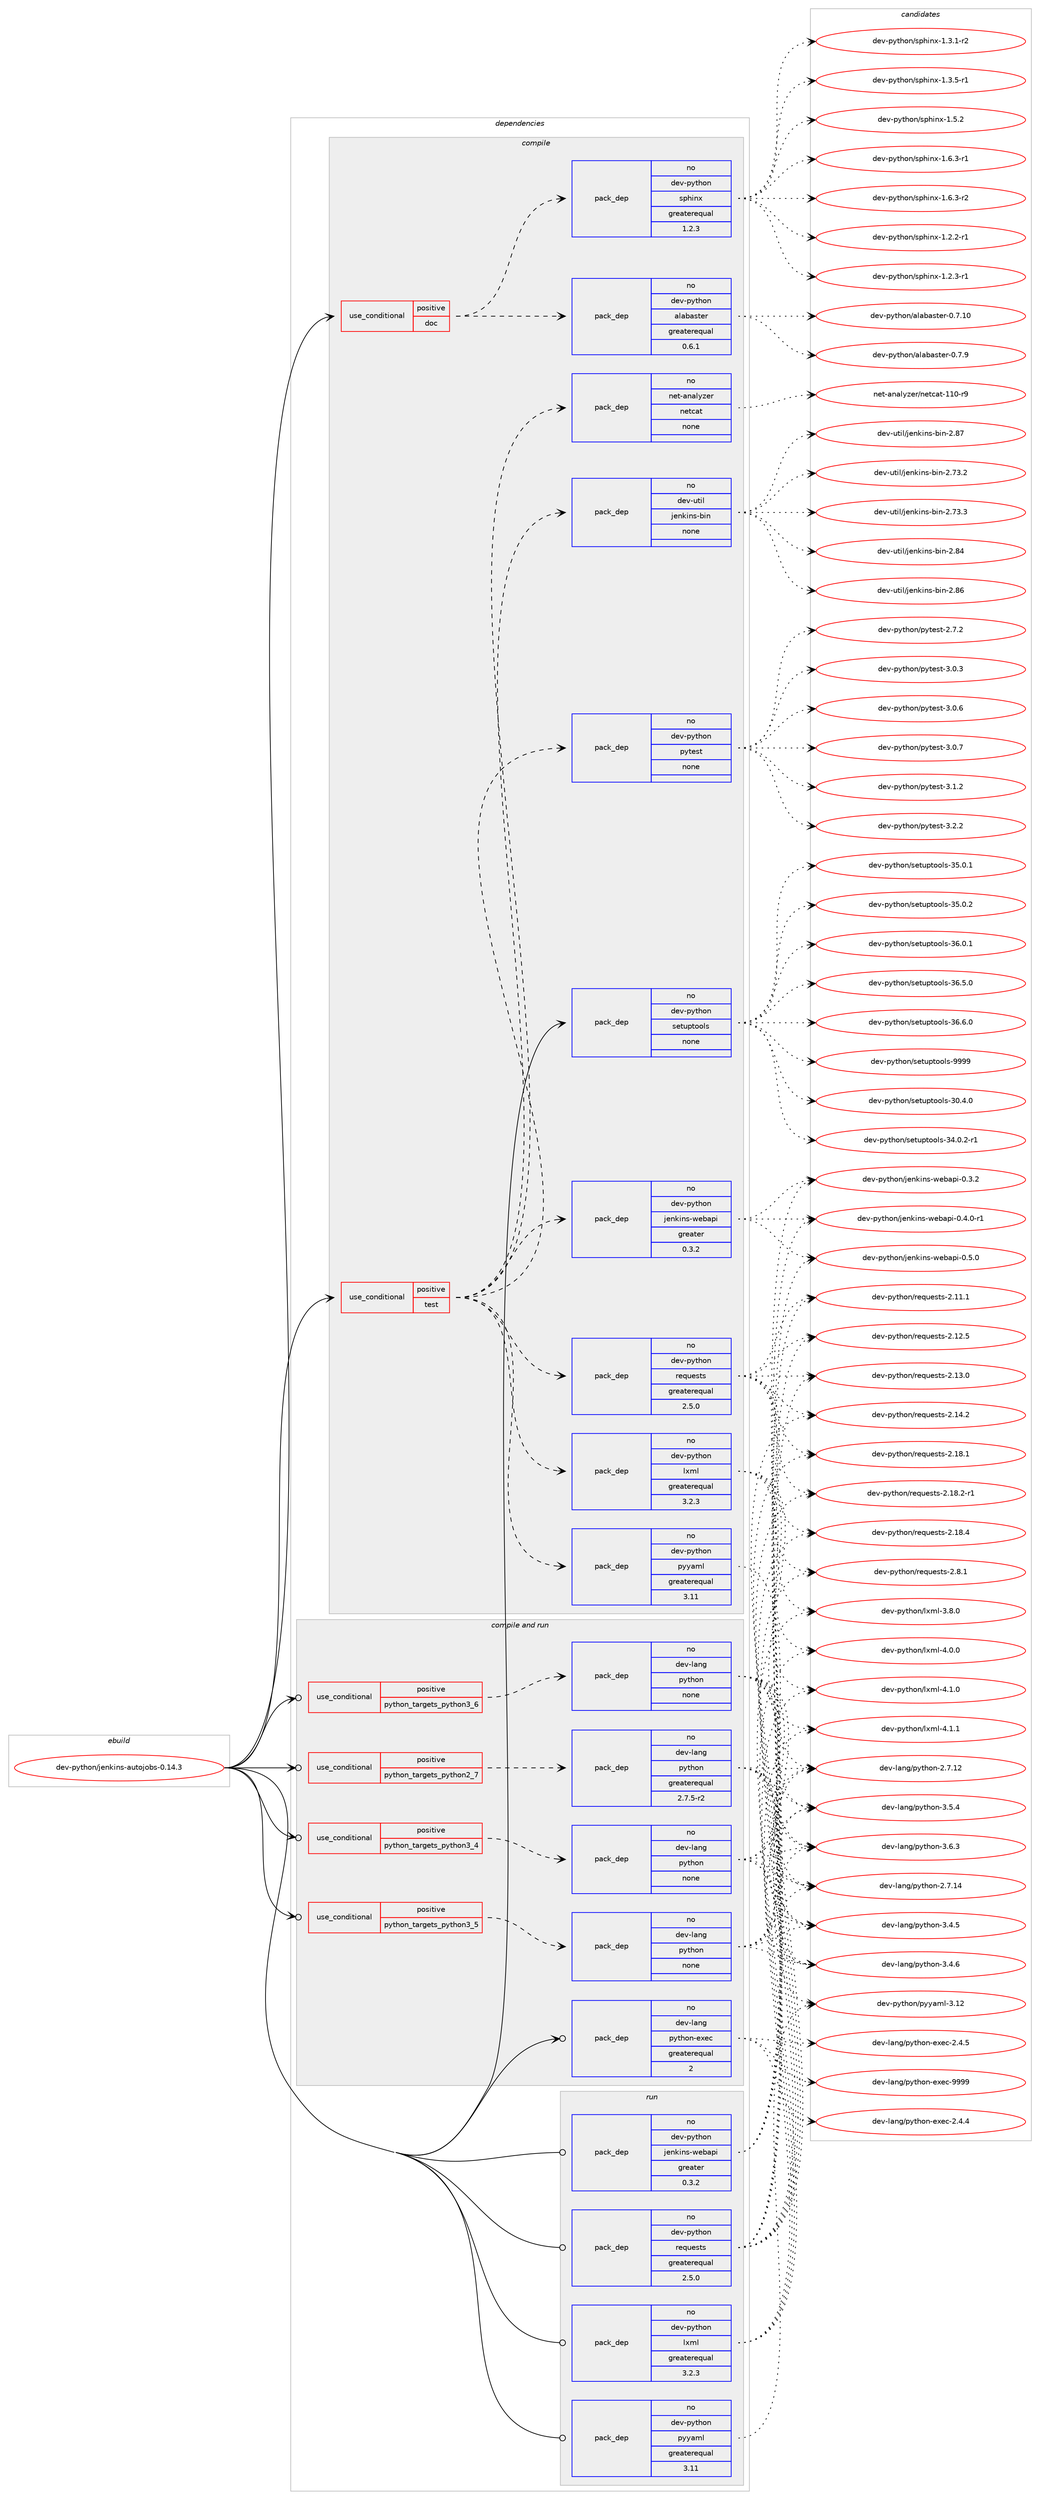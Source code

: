 digraph prolog {

# *************
# Graph options
# *************

newrank=true;
concentrate=true;
compound=true;
graph [rankdir=LR,fontname=Helvetica,fontsize=10,ranksep=1.5];#, ranksep=2.5, nodesep=0.2];
edge  [arrowhead=vee];
node  [fontname=Helvetica,fontsize=10];

# **********
# The ebuild
# **********

subgraph cluster_leftcol {
color=gray;
rank=same;
label=<<i>ebuild</i>>;
id [label="dev-python/jenkins-autojobs-0.14.3", color=red, width=4, href="../dev-python/jenkins-autojobs-0.14.3.svg"];
}

# ****************
# The dependencies
# ****************

subgraph cluster_midcol {
color=gray;
label=<<i>dependencies</i>>;
subgraph cluster_compile {
fillcolor="#eeeeee";
style=filled;
label=<<i>compile</i>>;
subgraph cond34372 {
dependency162623 [label=<<TABLE BORDER="0" CELLBORDER="1" CELLSPACING="0" CELLPADDING="4"><TR><TD ROWSPAN="3" CELLPADDING="10">use_conditional</TD></TR><TR><TD>positive</TD></TR><TR><TD>doc</TD></TR></TABLE>>, shape=none, color=red];
subgraph pack124399 {
dependency162624 [label=<<TABLE BORDER="0" CELLBORDER="1" CELLSPACING="0" CELLPADDING="4" WIDTH="220"><TR><TD ROWSPAN="6" CELLPADDING="30">pack_dep</TD></TR><TR><TD WIDTH="110">no</TD></TR><TR><TD>dev-python</TD></TR><TR><TD>sphinx</TD></TR><TR><TD>greaterequal</TD></TR><TR><TD>1.2.3</TD></TR></TABLE>>, shape=none, color=blue];
}
dependency162623:e -> dependency162624:w [weight=20,style="dashed",arrowhead="vee"];
subgraph pack124400 {
dependency162625 [label=<<TABLE BORDER="0" CELLBORDER="1" CELLSPACING="0" CELLPADDING="4" WIDTH="220"><TR><TD ROWSPAN="6" CELLPADDING="30">pack_dep</TD></TR><TR><TD WIDTH="110">no</TD></TR><TR><TD>dev-python</TD></TR><TR><TD>alabaster</TD></TR><TR><TD>greaterequal</TD></TR><TR><TD>0.6.1</TD></TR></TABLE>>, shape=none, color=blue];
}
dependency162623:e -> dependency162625:w [weight=20,style="dashed",arrowhead="vee"];
}
id:e -> dependency162623:w [weight=20,style="solid",arrowhead="vee"];
subgraph cond34373 {
dependency162626 [label=<<TABLE BORDER="0" CELLBORDER="1" CELLSPACING="0" CELLPADDING="4"><TR><TD ROWSPAN="3" CELLPADDING="10">use_conditional</TD></TR><TR><TD>positive</TD></TR><TR><TD>test</TD></TR></TABLE>>, shape=none, color=red];
subgraph pack124401 {
dependency162627 [label=<<TABLE BORDER="0" CELLBORDER="1" CELLSPACING="0" CELLPADDING="4" WIDTH="220"><TR><TD ROWSPAN="6" CELLPADDING="30">pack_dep</TD></TR><TR><TD WIDTH="110">no</TD></TR><TR><TD>dev-python</TD></TR><TR><TD>jenkins-webapi</TD></TR><TR><TD>greater</TD></TR><TR><TD>0.3.2</TD></TR></TABLE>>, shape=none, color=blue];
}
dependency162626:e -> dependency162627:w [weight=20,style="dashed",arrowhead="vee"];
subgraph pack124402 {
dependency162628 [label=<<TABLE BORDER="0" CELLBORDER="1" CELLSPACING="0" CELLPADDING="4" WIDTH="220"><TR><TD ROWSPAN="6" CELLPADDING="30">pack_dep</TD></TR><TR><TD WIDTH="110">no</TD></TR><TR><TD>dev-python</TD></TR><TR><TD>lxml</TD></TR><TR><TD>greaterequal</TD></TR><TR><TD>3.2.3</TD></TR></TABLE>>, shape=none, color=blue];
}
dependency162626:e -> dependency162628:w [weight=20,style="dashed",arrowhead="vee"];
subgraph pack124403 {
dependency162629 [label=<<TABLE BORDER="0" CELLBORDER="1" CELLSPACING="0" CELLPADDING="4" WIDTH="220"><TR><TD ROWSPAN="6" CELLPADDING="30">pack_dep</TD></TR><TR><TD WIDTH="110">no</TD></TR><TR><TD>dev-python</TD></TR><TR><TD>pyyaml</TD></TR><TR><TD>greaterequal</TD></TR><TR><TD>3.11</TD></TR></TABLE>>, shape=none, color=blue];
}
dependency162626:e -> dependency162629:w [weight=20,style="dashed",arrowhead="vee"];
subgraph pack124404 {
dependency162630 [label=<<TABLE BORDER="0" CELLBORDER="1" CELLSPACING="0" CELLPADDING="4" WIDTH="220"><TR><TD ROWSPAN="6" CELLPADDING="30">pack_dep</TD></TR><TR><TD WIDTH="110">no</TD></TR><TR><TD>dev-python</TD></TR><TR><TD>requests</TD></TR><TR><TD>greaterequal</TD></TR><TR><TD>2.5.0</TD></TR></TABLE>>, shape=none, color=blue];
}
dependency162626:e -> dependency162630:w [weight=20,style="dashed",arrowhead="vee"];
subgraph pack124405 {
dependency162631 [label=<<TABLE BORDER="0" CELLBORDER="1" CELLSPACING="0" CELLPADDING="4" WIDTH="220"><TR><TD ROWSPAN="6" CELLPADDING="30">pack_dep</TD></TR><TR><TD WIDTH="110">no</TD></TR><TR><TD>dev-util</TD></TR><TR><TD>jenkins-bin</TD></TR><TR><TD>none</TD></TR><TR><TD></TD></TR></TABLE>>, shape=none, color=blue];
}
dependency162626:e -> dependency162631:w [weight=20,style="dashed",arrowhead="vee"];
subgraph pack124406 {
dependency162632 [label=<<TABLE BORDER="0" CELLBORDER="1" CELLSPACING="0" CELLPADDING="4" WIDTH="220"><TR><TD ROWSPAN="6" CELLPADDING="30">pack_dep</TD></TR><TR><TD WIDTH="110">no</TD></TR><TR><TD>net-analyzer</TD></TR><TR><TD>netcat</TD></TR><TR><TD>none</TD></TR><TR><TD></TD></TR></TABLE>>, shape=none, color=blue];
}
dependency162626:e -> dependency162632:w [weight=20,style="dashed",arrowhead="vee"];
subgraph pack124407 {
dependency162633 [label=<<TABLE BORDER="0" CELLBORDER="1" CELLSPACING="0" CELLPADDING="4" WIDTH="220"><TR><TD ROWSPAN="6" CELLPADDING="30">pack_dep</TD></TR><TR><TD WIDTH="110">no</TD></TR><TR><TD>dev-python</TD></TR><TR><TD>pytest</TD></TR><TR><TD>none</TD></TR><TR><TD></TD></TR></TABLE>>, shape=none, color=blue];
}
dependency162626:e -> dependency162633:w [weight=20,style="dashed",arrowhead="vee"];
}
id:e -> dependency162626:w [weight=20,style="solid",arrowhead="vee"];
subgraph pack124408 {
dependency162634 [label=<<TABLE BORDER="0" CELLBORDER="1" CELLSPACING="0" CELLPADDING="4" WIDTH="220"><TR><TD ROWSPAN="6" CELLPADDING="30">pack_dep</TD></TR><TR><TD WIDTH="110">no</TD></TR><TR><TD>dev-python</TD></TR><TR><TD>setuptools</TD></TR><TR><TD>none</TD></TR><TR><TD></TD></TR></TABLE>>, shape=none, color=blue];
}
id:e -> dependency162634:w [weight=20,style="solid",arrowhead="vee"];
}
subgraph cluster_compileandrun {
fillcolor="#eeeeee";
style=filled;
label=<<i>compile and run</i>>;
subgraph cond34374 {
dependency162635 [label=<<TABLE BORDER="0" CELLBORDER="1" CELLSPACING="0" CELLPADDING="4"><TR><TD ROWSPAN="3" CELLPADDING="10">use_conditional</TD></TR><TR><TD>positive</TD></TR><TR><TD>python_targets_python2_7</TD></TR></TABLE>>, shape=none, color=red];
subgraph pack124409 {
dependency162636 [label=<<TABLE BORDER="0" CELLBORDER="1" CELLSPACING="0" CELLPADDING="4" WIDTH="220"><TR><TD ROWSPAN="6" CELLPADDING="30">pack_dep</TD></TR><TR><TD WIDTH="110">no</TD></TR><TR><TD>dev-lang</TD></TR><TR><TD>python</TD></TR><TR><TD>greaterequal</TD></TR><TR><TD>2.7.5-r2</TD></TR></TABLE>>, shape=none, color=blue];
}
dependency162635:e -> dependency162636:w [weight=20,style="dashed",arrowhead="vee"];
}
id:e -> dependency162635:w [weight=20,style="solid",arrowhead="odotvee"];
subgraph cond34375 {
dependency162637 [label=<<TABLE BORDER="0" CELLBORDER="1" CELLSPACING="0" CELLPADDING="4"><TR><TD ROWSPAN="3" CELLPADDING="10">use_conditional</TD></TR><TR><TD>positive</TD></TR><TR><TD>python_targets_python3_4</TD></TR></TABLE>>, shape=none, color=red];
subgraph pack124410 {
dependency162638 [label=<<TABLE BORDER="0" CELLBORDER="1" CELLSPACING="0" CELLPADDING="4" WIDTH="220"><TR><TD ROWSPAN="6" CELLPADDING="30">pack_dep</TD></TR><TR><TD WIDTH="110">no</TD></TR><TR><TD>dev-lang</TD></TR><TR><TD>python</TD></TR><TR><TD>none</TD></TR><TR><TD></TD></TR></TABLE>>, shape=none, color=blue];
}
dependency162637:e -> dependency162638:w [weight=20,style="dashed",arrowhead="vee"];
}
id:e -> dependency162637:w [weight=20,style="solid",arrowhead="odotvee"];
subgraph cond34376 {
dependency162639 [label=<<TABLE BORDER="0" CELLBORDER="1" CELLSPACING="0" CELLPADDING="4"><TR><TD ROWSPAN="3" CELLPADDING="10">use_conditional</TD></TR><TR><TD>positive</TD></TR><TR><TD>python_targets_python3_5</TD></TR></TABLE>>, shape=none, color=red];
subgraph pack124411 {
dependency162640 [label=<<TABLE BORDER="0" CELLBORDER="1" CELLSPACING="0" CELLPADDING="4" WIDTH="220"><TR><TD ROWSPAN="6" CELLPADDING="30">pack_dep</TD></TR><TR><TD WIDTH="110">no</TD></TR><TR><TD>dev-lang</TD></TR><TR><TD>python</TD></TR><TR><TD>none</TD></TR><TR><TD></TD></TR></TABLE>>, shape=none, color=blue];
}
dependency162639:e -> dependency162640:w [weight=20,style="dashed",arrowhead="vee"];
}
id:e -> dependency162639:w [weight=20,style="solid",arrowhead="odotvee"];
subgraph cond34377 {
dependency162641 [label=<<TABLE BORDER="0" CELLBORDER="1" CELLSPACING="0" CELLPADDING="4"><TR><TD ROWSPAN="3" CELLPADDING="10">use_conditional</TD></TR><TR><TD>positive</TD></TR><TR><TD>python_targets_python3_6</TD></TR></TABLE>>, shape=none, color=red];
subgraph pack124412 {
dependency162642 [label=<<TABLE BORDER="0" CELLBORDER="1" CELLSPACING="0" CELLPADDING="4" WIDTH="220"><TR><TD ROWSPAN="6" CELLPADDING="30">pack_dep</TD></TR><TR><TD WIDTH="110">no</TD></TR><TR><TD>dev-lang</TD></TR><TR><TD>python</TD></TR><TR><TD>none</TD></TR><TR><TD></TD></TR></TABLE>>, shape=none, color=blue];
}
dependency162641:e -> dependency162642:w [weight=20,style="dashed",arrowhead="vee"];
}
id:e -> dependency162641:w [weight=20,style="solid",arrowhead="odotvee"];
subgraph pack124413 {
dependency162643 [label=<<TABLE BORDER="0" CELLBORDER="1" CELLSPACING="0" CELLPADDING="4" WIDTH="220"><TR><TD ROWSPAN="6" CELLPADDING="30">pack_dep</TD></TR><TR><TD WIDTH="110">no</TD></TR><TR><TD>dev-lang</TD></TR><TR><TD>python-exec</TD></TR><TR><TD>greaterequal</TD></TR><TR><TD>2</TD></TR></TABLE>>, shape=none, color=blue];
}
id:e -> dependency162643:w [weight=20,style="solid",arrowhead="odotvee"];
}
subgraph cluster_run {
fillcolor="#eeeeee";
style=filled;
label=<<i>run</i>>;
subgraph pack124414 {
dependency162644 [label=<<TABLE BORDER="0" CELLBORDER="1" CELLSPACING="0" CELLPADDING="4" WIDTH="220"><TR><TD ROWSPAN="6" CELLPADDING="30">pack_dep</TD></TR><TR><TD WIDTH="110">no</TD></TR><TR><TD>dev-python</TD></TR><TR><TD>jenkins-webapi</TD></TR><TR><TD>greater</TD></TR><TR><TD>0.3.2</TD></TR></TABLE>>, shape=none, color=blue];
}
id:e -> dependency162644:w [weight=20,style="solid",arrowhead="odot"];
subgraph pack124415 {
dependency162645 [label=<<TABLE BORDER="0" CELLBORDER="1" CELLSPACING="0" CELLPADDING="4" WIDTH="220"><TR><TD ROWSPAN="6" CELLPADDING="30">pack_dep</TD></TR><TR><TD WIDTH="110">no</TD></TR><TR><TD>dev-python</TD></TR><TR><TD>lxml</TD></TR><TR><TD>greaterequal</TD></TR><TR><TD>3.2.3</TD></TR></TABLE>>, shape=none, color=blue];
}
id:e -> dependency162645:w [weight=20,style="solid",arrowhead="odot"];
subgraph pack124416 {
dependency162646 [label=<<TABLE BORDER="0" CELLBORDER="1" CELLSPACING="0" CELLPADDING="4" WIDTH="220"><TR><TD ROWSPAN="6" CELLPADDING="30">pack_dep</TD></TR><TR><TD WIDTH="110">no</TD></TR><TR><TD>dev-python</TD></TR><TR><TD>pyyaml</TD></TR><TR><TD>greaterequal</TD></TR><TR><TD>3.11</TD></TR></TABLE>>, shape=none, color=blue];
}
id:e -> dependency162646:w [weight=20,style="solid",arrowhead="odot"];
subgraph pack124417 {
dependency162647 [label=<<TABLE BORDER="0" CELLBORDER="1" CELLSPACING="0" CELLPADDING="4" WIDTH="220"><TR><TD ROWSPAN="6" CELLPADDING="30">pack_dep</TD></TR><TR><TD WIDTH="110">no</TD></TR><TR><TD>dev-python</TD></TR><TR><TD>requests</TD></TR><TR><TD>greaterequal</TD></TR><TR><TD>2.5.0</TD></TR></TABLE>>, shape=none, color=blue];
}
id:e -> dependency162647:w [weight=20,style="solid",arrowhead="odot"];
}
}

# **************
# The candidates
# **************

subgraph cluster_choices {
rank=same;
color=gray;
label=<<i>candidates</i>>;

subgraph choice124399 {
color=black;
nodesep=1;
choice10010111845112121116104111110471151121041051101204549465046504511449 [label="dev-python/sphinx-1.2.2-r1", color=red, width=4,href="../dev-python/sphinx-1.2.2-r1.svg"];
choice10010111845112121116104111110471151121041051101204549465046514511449 [label="dev-python/sphinx-1.2.3-r1", color=red, width=4,href="../dev-python/sphinx-1.2.3-r1.svg"];
choice10010111845112121116104111110471151121041051101204549465146494511450 [label="dev-python/sphinx-1.3.1-r2", color=red, width=4,href="../dev-python/sphinx-1.3.1-r2.svg"];
choice10010111845112121116104111110471151121041051101204549465146534511449 [label="dev-python/sphinx-1.3.5-r1", color=red, width=4,href="../dev-python/sphinx-1.3.5-r1.svg"];
choice1001011184511212111610411111047115112104105110120454946534650 [label="dev-python/sphinx-1.5.2", color=red, width=4,href="../dev-python/sphinx-1.5.2.svg"];
choice10010111845112121116104111110471151121041051101204549465446514511449 [label="dev-python/sphinx-1.6.3-r1", color=red, width=4,href="../dev-python/sphinx-1.6.3-r1.svg"];
choice10010111845112121116104111110471151121041051101204549465446514511450 [label="dev-python/sphinx-1.6.3-r2", color=red, width=4,href="../dev-python/sphinx-1.6.3-r2.svg"];
dependency162624:e -> choice10010111845112121116104111110471151121041051101204549465046504511449:w [style=dotted,weight="100"];
dependency162624:e -> choice10010111845112121116104111110471151121041051101204549465046514511449:w [style=dotted,weight="100"];
dependency162624:e -> choice10010111845112121116104111110471151121041051101204549465146494511450:w [style=dotted,weight="100"];
dependency162624:e -> choice10010111845112121116104111110471151121041051101204549465146534511449:w [style=dotted,weight="100"];
dependency162624:e -> choice1001011184511212111610411111047115112104105110120454946534650:w [style=dotted,weight="100"];
dependency162624:e -> choice10010111845112121116104111110471151121041051101204549465446514511449:w [style=dotted,weight="100"];
dependency162624:e -> choice10010111845112121116104111110471151121041051101204549465446514511450:w [style=dotted,weight="100"];
}
subgraph choice124400 {
color=black;
nodesep=1;
choice10010111845112121116104111110479710897989711511610111445484655464948 [label="dev-python/alabaster-0.7.10", color=red, width=4,href="../dev-python/alabaster-0.7.10.svg"];
choice100101118451121211161041111104797108979897115116101114454846554657 [label="dev-python/alabaster-0.7.9", color=red, width=4,href="../dev-python/alabaster-0.7.9.svg"];
dependency162625:e -> choice10010111845112121116104111110479710897989711511610111445484655464948:w [style=dotted,weight="100"];
dependency162625:e -> choice100101118451121211161041111104797108979897115116101114454846554657:w [style=dotted,weight="100"];
}
subgraph choice124401 {
color=black;
nodesep=1;
choice1001011184511212111610411111047106101110107105110115451191019897112105454846514650 [label="dev-python/jenkins-webapi-0.3.2", color=red, width=4,href="../dev-python/jenkins-webapi-0.3.2.svg"];
choice10010111845112121116104111110471061011101071051101154511910198971121054548465246484511449 [label="dev-python/jenkins-webapi-0.4.0-r1", color=red, width=4,href="../dev-python/jenkins-webapi-0.4.0-r1.svg"];
choice1001011184511212111610411111047106101110107105110115451191019897112105454846534648 [label="dev-python/jenkins-webapi-0.5.0", color=red, width=4,href="../dev-python/jenkins-webapi-0.5.0.svg"];
dependency162627:e -> choice1001011184511212111610411111047106101110107105110115451191019897112105454846514650:w [style=dotted,weight="100"];
dependency162627:e -> choice10010111845112121116104111110471061011101071051101154511910198971121054548465246484511449:w [style=dotted,weight="100"];
dependency162627:e -> choice1001011184511212111610411111047106101110107105110115451191019897112105454846534648:w [style=dotted,weight="100"];
}
subgraph choice124402 {
color=black;
nodesep=1;
choice1001011184511212111610411111047108120109108455146564648 [label="dev-python/lxml-3.8.0", color=red, width=4,href="../dev-python/lxml-3.8.0.svg"];
choice1001011184511212111610411111047108120109108455246484648 [label="dev-python/lxml-4.0.0", color=red, width=4,href="../dev-python/lxml-4.0.0.svg"];
choice1001011184511212111610411111047108120109108455246494648 [label="dev-python/lxml-4.1.0", color=red, width=4,href="../dev-python/lxml-4.1.0.svg"];
choice1001011184511212111610411111047108120109108455246494649 [label="dev-python/lxml-4.1.1", color=red, width=4,href="../dev-python/lxml-4.1.1.svg"];
dependency162628:e -> choice1001011184511212111610411111047108120109108455146564648:w [style=dotted,weight="100"];
dependency162628:e -> choice1001011184511212111610411111047108120109108455246484648:w [style=dotted,weight="100"];
dependency162628:e -> choice1001011184511212111610411111047108120109108455246494648:w [style=dotted,weight="100"];
dependency162628:e -> choice1001011184511212111610411111047108120109108455246494649:w [style=dotted,weight="100"];
}
subgraph choice124403 {
color=black;
nodesep=1;
choice1001011184511212111610411111047112121121971091084551464950 [label="dev-python/pyyaml-3.12", color=red, width=4,href="../dev-python/pyyaml-3.12.svg"];
dependency162629:e -> choice1001011184511212111610411111047112121121971091084551464950:w [style=dotted,weight="100"];
}
subgraph choice124404 {
color=black;
nodesep=1;
choice100101118451121211161041111104711410111311710111511611545504649494649 [label="dev-python/requests-2.11.1", color=red, width=4,href="../dev-python/requests-2.11.1.svg"];
choice100101118451121211161041111104711410111311710111511611545504649504653 [label="dev-python/requests-2.12.5", color=red, width=4,href="../dev-python/requests-2.12.5.svg"];
choice100101118451121211161041111104711410111311710111511611545504649514648 [label="dev-python/requests-2.13.0", color=red, width=4,href="../dev-python/requests-2.13.0.svg"];
choice100101118451121211161041111104711410111311710111511611545504649524650 [label="dev-python/requests-2.14.2", color=red, width=4,href="../dev-python/requests-2.14.2.svg"];
choice100101118451121211161041111104711410111311710111511611545504649564649 [label="dev-python/requests-2.18.1", color=red, width=4,href="../dev-python/requests-2.18.1.svg"];
choice1001011184511212111610411111047114101113117101115116115455046495646504511449 [label="dev-python/requests-2.18.2-r1", color=red, width=4,href="../dev-python/requests-2.18.2-r1.svg"];
choice100101118451121211161041111104711410111311710111511611545504649564652 [label="dev-python/requests-2.18.4", color=red, width=4,href="../dev-python/requests-2.18.4.svg"];
choice1001011184511212111610411111047114101113117101115116115455046564649 [label="dev-python/requests-2.8.1", color=red, width=4,href="../dev-python/requests-2.8.1.svg"];
dependency162630:e -> choice100101118451121211161041111104711410111311710111511611545504649494649:w [style=dotted,weight="100"];
dependency162630:e -> choice100101118451121211161041111104711410111311710111511611545504649504653:w [style=dotted,weight="100"];
dependency162630:e -> choice100101118451121211161041111104711410111311710111511611545504649514648:w [style=dotted,weight="100"];
dependency162630:e -> choice100101118451121211161041111104711410111311710111511611545504649524650:w [style=dotted,weight="100"];
dependency162630:e -> choice100101118451121211161041111104711410111311710111511611545504649564649:w [style=dotted,weight="100"];
dependency162630:e -> choice1001011184511212111610411111047114101113117101115116115455046495646504511449:w [style=dotted,weight="100"];
dependency162630:e -> choice100101118451121211161041111104711410111311710111511611545504649564652:w [style=dotted,weight="100"];
dependency162630:e -> choice1001011184511212111610411111047114101113117101115116115455046564649:w [style=dotted,weight="100"];
}
subgraph choice124405 {
color=black;
nodesep=1;
choice1001011184511711610510847106101110107105110115459810511045504655514650 [label="dev-util/jenkins-bin-2.73.2", color=red, width=4,href="../dev-util/jenkins-bin-2.73.2.svg"];
choice1001011184511711610510847106101110107105110115459810511045504655514651 [label="dev-util/jenkins-bin-2.73.3", color=red, width=4,href="../dev-util/jenkins-bin-2.73.3.svg"];
choice100101118451171161051084710610111010710511011545981051104550465652 [label="dev-util/jenkins-bin-2.84", color=red, width=4,href="../dev-util/jenkins-bin-2.84.svg"];
choice100101118451171161051084710610111010710511011545981051104550465654 [label="dev-util/jenkins-bin-2.86", color=red, width=4,href="../dev-util/jenkins-bin-2.86.svg"];
choice100101118451171161051084710610111010710511011545981051104550465655 [label="dev-util/jenkins-bin-2.87", color=red, width=4,href="../dev-util/jenkins-bin-2.87.svg"];
dependency162631:e -> choice1001011184511711610510847106101110107105110115459810511045504655514650:w [style=dotted,weight="100"];
dependency162631:e -> choice1001011184511711610510847106101110107105110115459810511045504655514651:w [style=dotted,weight="100"];
dependency162631:e -> choice100101118451171161051084710610111010710511011545981051104550465652:w [style=dotted,weight="100"];
dependency162631:e -> choice100101118451171161051084710610111010710511011545981051104550465654:w [style=dotted,weight="100"];
dependency162631:e -> choice100101118451171161051084710610111010710511011545981051104550465655:w [style=dotted,weight="100"];
}
subgraph choice124406 {
color=black;
nodesep=1;
choice110101116459711097108121122101114471101011169997116454949484511457 [label="net-analyzer/netcat-110-r9", color=red, width=4,href="../net-analyzer/netcat-110-r9.svg"];
dependency162632:e -> choice110101116459711097108121122101114471101011169997116454949484511457:w [style=dotted,weight="100"];
}
subgraph choice124407 {
color=black;
nodesep=1;
choice1001011184511212111610411111047112121116101115116455046554650 [label="dev-python/pytest-2.7.2", color=red, width=4,href="../dev-python/pytest-2.7.2.svg"];
choice1001011184511212111610411111047112121116101115116455146484651 [label="dev-python/pytest-3.0.3", color=red, width=4,href="../dev-python/pytest-3.0.3.svg"];
choice1001011184511212111610411111047112121116101115116455146484654 [label="dev-python/pytest-3.0.6", color=red, width=4,href="../dev-python/pytest-3.0.6.svg"];
choice1001011184511212111610411111047112121116101115116455146484655 [label="dev-python/pytest-3.0.7", color=red, width=4,href="../dev-python/pytest-3.0.7.svg"];
choice1001011184511212111610411111047112121116101115116455146494650 [label="dev-python/pytest-3.1.2", color=red, width=4,href="../dev-python/pytest-3.1.2.svg"];
choice1001011184511212111610411111047112121116101115116455146504650 [label="dev-python/pytest-3.2.2", color=red, width=4,href="../dev-python/pytest-3.2.2.svg"];
dependency162633:e -> choice1001011184511212111610411111047112121116101115116455046554650:w [style=dotted,weight="100"];
dependency162633:e -> choice1001011184511212111610411111047112121116101115116455146484651:w [style=dotted,weight="100"];
dependency162633:e -> choice1001011184511212111610411111047112121116101115116455146484654:w [style=dotted,weight="100"];
dependency162633:e -> choice1001011184511212111610411111047112121116101115116455146484655:w [style=dotted,weight="100"];
dependency162633:e -> choice1001011184511212111610411111047112121116101115116455146494650:w [style=dotted,weight="100"];
dependency162633:e -> choice1001011184511212111610411111047112121116101115116455146504650:w [style=dotted,weight="100"];
}
subgraph choice124408 {
color=black;
nodesep=1;
choice100101118451121211161041111104711510111611711211611111110811545514846524648 [label="dev-python/setuptools-30.4.0", color=red, width=4,href="../dev-python/setuptools-30.4.0.svg"];
choice1001011184511212111610411111047115101116117112116111111108115455152464846504511449 [label="dev-python/setuptools-34.0.2-r1", color=red, width=4,href="../dev-python/setuptools-34.0.2-r1.svg"];
choice100101118451121211161041111104711510111611711211611111110811545515346484649 [label="dev-python/setuptools-35.0.1", color=red, width=4,href="../dev-python/setuptools-35.0.1.svg"];
choice100101118451121211161041111104711510111611711211611111110811545515346484650 [label="dev-python/setuptools-35.0.2", color=red, width=4,href="../dev-python/setuptools-35.0.2.svg"];
choice100101118451121211161041111104711510111611711211611111110811545515446484649 [label="dev-python/setuptools-36.0.1", color=red, width=4,href="../dev-python/setuptools-36.0.1.svg"];
choice100101118451121211161041111104711510111611711211611111110811545515446534648 [label="dev-python/setuptools-36.5.0", color=red, width=4,href="../dev-python/setuptools-36.5.0.svg"];
choice100101118451121211161041111104711510111611711211611111110811545515446544648 [label="dev-python/setuptools-36.6.0", color=red, width=4,href="../dev-python/setuptools-36.6.0.svg"];
choice10010111845112121116104111110471151011161171121161111111081154557575757 [label="dev-python/setuptools-9999", color=red, width=4,href="../dev-python/setuptools-9999.svg"];
dependency162634:e -> choice100101118451121211161041111104711510111611711211611111110811545514846524648:w [style=dotted,weight="100"];
dependency162634:e -> choice1001011184511212111610411111047115101116117112116111111108115455152464846504511449:w [style=dotted,weight="100"];
dependency162634:e -> choice100101118451121211161041111104711510111611711211611111110811545515346484649:w [style=dotted,weight="100"];
dependency162634:e -> choice100101118451121211161041111104711510111611711211611111110811545515346484650:w [style=dotted,weight="100"];
dependency162634:e -> choice100101118451121211161041111104711510111611711211611111110811545515446484649:w [style=dotted,weight="100"];
dependency162634:e -> choice100101118451121211161041111104711510111611711211611111110811545515446534648:w [style=dotted,weight="100"];
dependency162634:e -> choice100101118451121211161041111104711510111611711211611111110811545515446544648:w [style=dotted,weight="100"];
dependency162634:e -> choice10010111845112121116104111110471151011161171121161111111081154557575757:w [style=dotted,weight="100"];
}
subgraph choice124409 {
color=black;
nodesep=1;
choice10010111845108971101034711212111610411111045504655464950 [label="dev-lang/python-2.7.12", color=red, width=4,href="../dev-lang/python-2.7.12.svg"];
choice10010111845108971101034711212111610411111045504655464952 [label="dev-lang/python-2.7.14", color=red, width=4,href="../dev-lang/python-2.7.14.svg"];
choice100101118451089711010347112121116104111110455146524653 [label="dev-lang/python-3.4.5", color=red, width=4,href="../dev-lang/python-3.4.5.svg"];
choice100101118451089711010347112121116104111110455146524654 [label="dev-lang/python-3.4.6", color=red, width=4,href="../dev-lang/python-3.4.6.svg"];
choice100101118451089711010347112121116104111110455146534652 [label="dev-lang/python-3.5.4", color=red, width=4,href="../dev-lang/python-3.5.4.svg"];
choice100101118451089711010347112121116104111110455146544651 [label="dev-lang/python-3.6.3", color=red, width=4,href="../dev-lang/python-3.6.3.svg"];
dependency162636:e -> choice10010111845108971101034711212111610411111045504655464950:w [style=dotted,weight="100"];
dependency162636:e -> choice10010111845108971101034711212111610411111045504655464952:w [style=dotted,weight="100"];
dependency162636:e -> choice100101118451089711010347112121116104111110455146524653:w [style=dotted,weight="100"];
dependency162636:e -> choice100101118451089711010347112121116104111110455146524654:w [style=dotted,weight="100"];
dependency162636:e -> choice100101118451089711010347112121116104111110455146534652:w [style=dotted,weight="100"];
dependency162636:e -> choice100101118451089711010347112121116104111110455146544651:w [style=dotted,weight="100"];
}
subgraph choice124410 {
color=black;
nodesep=1;
choice10010111845108971101034711212111610411111045504655464950 [label="dev-lang/python-2.7.12", color=red, width=4,href="../dev-lang/python-2.7.12.svg"];
choice10010111845108971101034711212111610411111045504655464952 [label="dev-lang/python-2.7.14", color=red, width=4,href="../dev-lang/python-2.7.14.svg"];
choice100101118451089711010347112121116104111110455146524653 [label="dev-lang/python-3.4.5", color=red, width=4,href="../dev-lang/python-3.4.5.svg"];
choice100101118451089711010347112121116104111110455146524654 [label="dev-lang/python-3.4.6", color=red, width=4,href="../dev-lang/python-3.4.6.svg"];
choice100101118451089711010347112121116104111110455146534652 [label="dev-lang/python-3.5.4", color=red, width=4,href="../dev-lang/python-3.5.4.svg"];
choice100101118451089711010347112121116104111110455146544651 [label="dev-lang/python-3.6.3", color=red, width=4,href="../dev-lang/python-3.6.3.svg"];
dependency162638:e -> choice10010111845108971101034711212111610411111045504655464950:w [style=dotted,weight="100"];
dependency162638:e -> choice10010111845108971101034711212111610411111045504655464952:w [style=dotted,weight="100"];
dependency162638:e -> choice100101118451089711010347112121116104111110455146524653:w [style=dotted,weight="100"];
dependency162638:e -> choice100101118451089711010347112121116104111110455146524654:w [style=dotted,weight="100"];
dependency162638:e -> choice100101118451089711010347112121116104111110455146534652:w [style=dotted,weight="100"];
dependency162638:e -> choice100101118451089711010347112121116104111110455146544651:w [style=dotted,weight="100"];
}
subgraph choice124411 {
color=black;
nodesep=1;
choice10010111845108971101034711212111610411111045504655464950 [label="dev-lang/python-2.7.12", color=red, width=4,href="../dev-lang/python-2.7.12.svg"];
choice10010111845108971101034711212111610411111045504655464952 [label="dev-lang/python-2.7.14", color=red, width=4,href="../dev-lang/python-2.7.14.svg"];
choice100101118451089711010347112121116104111110455146524653 [label="dev-lang/python-3.4.5", color=red, width=4,href="../dev-lang/python-3.4.5.svg"];
choice100101118451089711010347112121116104111110455146524654 [label="dev-lang/python-3.4.6", color=red, width=4,href="../dev-lang/python-3.4.6.svg"];
choice100101118451089711010347112121116104111110455146534652 [label="dev-lang/python-3.5.4", color=red, width=4,href="../dev-lang/python-3.5.4.svg"];
choice100101118451089711010347112121116104111110455146544651 [label="dev-lang/python-3.6.3", color=red, width=4,href="../dev-lang/python-3.6.3.svg"];
dependency162640:e -> choice10010111845108971101034711212111610411111045504655464950:w [style=dotted,weight="100"];
dependency162640:e -> choice10010111845108971101034711212111610411111045504655464952:w [style=dotted,weight="100"];
dependency162640:e -> choice100101118451089711010347112121116104111110455146524653:w [style=dotted,weight="100"];
dependency162640:e -> choice100101118451089711010347112121116104111110455146524654:w [style=dotted,weight="100"];
dependency162640:e -> choice100101118451089711010347112121116104111110455146534652:w [style=dotted,weight="100"];
dependency162640:e -> choice100101118451089711010347112121116104111110455146544651:w [style=dotted,weight="100"];
}
subgraph choice124412 {
color=black;
nodesep=1;
choice10010111845108971101034711212111610411111045504655464950 [label="dev-lang/python-2.7.12", color=red, width=4,href="../dev-lang/python-2.7.12.svg"];
choice10010111845108971101034711212111610411111045504655464952 [label="dev-lang/python-2.7.14", color=red, width=4,href="../dev-lang/python-2.7.14.svg"];
choice100101118451089711010347112121116104111110455146524653 [label="dev-lang/python-3.4.5", color=red, width=4,href="../dev-lang/python-3.4.5.svg"];
choice100101118451089711010347112121116104111110455146524654 [label="dev-lang/python-3.4.6", color=red, width=4,href="../dev-lang/python-3.4.6.svg"];
choice100101118451089711010347112121116104111110455146534652 [label="dev-lang/python-3.5.4", color=red, width=4,href="../dev-lang/python-3.5.4.svg"];
choice100101118451089711010347112121116104111110455146544651 [label="dev-lang/python-3.6.3", color=red, width=4,href="../dev-lang/python-3.6.3.svg"];
dependency162642:e -> choice10010111845108971101034711212111610411111045504655464950:w [style=dotted,weight="100"];
dependency162642:e -> choice10010111845108971101034711212111610411111045504655464952:w [style=dotted,weight="100"];
dependency162642:e -> choice100101118451089711010347112121116104111110455146524653:w [style=dotted,weight="100"];
dependency162642:e -> choice100101118451089711010347112121116104111110455146524654:w [style=dotted,weight="100"];
dependency162642:e -> choice100101118451089711010347112121116104111110455146534652:w [style=dotted,weight="100"];
dependency162642:e -> choice100101118451089711010347112121116104111110455146544651:w [style=dotted,weight="100"];
}
subgraph choice124413 {
color=black;
nodesep=1;
choice1001011184510897110103471121211161041111104510112010199455046524652 [label="dev-lang/python-exec-2.4.4", color=red, width=4,href="../dev-lang/python-exec-2.4.4.svg"];
choice1001011184510897110103471121211161041111104510112010199455046524653 [label="dev-lang/python-exec-2.4.5", color=red, width=4,href="../dev-lang/python-exec-2.4.5.svg"];
choice10010111845108971101034711212111610411111045101120101994557575757 [label="dev-lang/python-exec-9999", color=red, width=4,href="../dev-lang/python-exec-9999.svg"];
dependency162643:e -> choice1001011184510897110103471121211161041111104510112010199455046524652:w [style=dotted,weight="100"];
dependency162643:e -> choice1001011184510897110103471121211161041111104510112010199455046524653:w [style=dotted,weight="100"];
dependency162643:e -> choice10010111845108971101034711212111610411111045101120101994557575757:w [style=dotted,weight="100"];
}
subgraph choice124414 {
color=black;
nodesep=1;
choice1001011184511212111610411111047106101110107105110115451191019897112105454846514650 [label="dev-python/jenkins-webapi-0.3.2", color=red, width=4,href="../dev-python/jenkins-webapi-0.3.2.svg"];
choice10010111845112121116104111110471061011101071051101154511910198971121054548465246484511449 [label="dev-python/jenkins-webapi-0.4.0-r1", color=red, width=4,href="../dev-python/jenkins-webapi-0.4.0-r1.svg"];
choice1001011184511212111610411111047106101110107105110115451191019897112105454846534648 [label="dev-python/jenkins-webapi-0.5.0", color=red, width=4,href="../dev-python/jenkins-webapi-0.5.0.svg"];
dependency162644:e -> choice1001011184511212111610411111047106101110107105110115451191019897112105454846514650:w [style=dotted,weight="100"];
dependency162644:e -> choice10010111845112121116104111110471061011101071051101154511910198971121054548465246484511449:w [style=dotted,weight="100"];
dependency162644:e -> choice1001011184511212111610411111047106101110107105110115451191019897112105454846534648:w [style=dotted,weight="100"];
}
subgraph choice124415 {
color=black;
nodesep=1;
choice1001011184511212111610411111047108120109108455146564648 [label="dev-python/lxml-3.8.0", color=red, width=4,href="../dev-python/lxml-3.8.0.svg"];
choice1001011184511212111610411111047108120109108455246484648 [label="dev-python/lxml-4.0.0", color=red, width=4,href="../dev-python/lxml-4.0.0.svg"];
choice1001011184511212111610411111047108120109108455246494648 [label="dev-python/lxml-4.1.0", color=red, width=4,href="../dev-python/lxml-4.1.0.svg"];
choice1001011184511212111610411111047108120109108455246494649 [label="dev-python/lxml-4.1.1", color=red, width=4,href="../dev-python/lxml-4.1.1.svg"];
dependency162645:e -> choice1001011184511212111610411111047108120109108455146564648:w [style=dotted,weight="100"];
dependency162645:e -> choice1001011184511212111610411111047108120109108455246484648:w [style=dotted,weight="100"];
dependency162645:e -> choice1001011184511212111610411111047108120109108455246494648:w [style=dotted,weight="100"];
dependency162645:e -> choice1001011184511212111610411111047108120109108455246494649:w [style=dotted,weight="100"];
}
subgraph choice124416 {
color=black;
nodesep=1;
choice1001011184511212111610411111047112121121971091084551464950 [label="dev-python/pyyaml-3.12", color=red, width=4,href="../dev-python/pyyaml-3.12.svg"];
dependency162646:e -> choice1001011184511212111610411111047112121121971091084551464950:w [style=dotted,weight="100"];
}
subgraph choice124417 {
color=black;
nodesep=1;
choice100101118451121211161041111104711410111311710111511611545504649494649 [label="dev-python/requests-2.11.1", color=red, width=4,href="../dev-python/requests-2.11.1.svg"];
choice100101118451121211161041111104711410111311710111511611545504649504653 [label="dev-python/requests-2.12.5", color=red, width=4,href="../dev-python/requests-2.12.5.svg"];
choice100101118451121211161041111104711410111311710111511611545504649514648 [label="dev-python/requests-2.13.0", color=red, width=4,href="../dev-python/requests-2.13.0.svg"];
choice100101118451121211161041111104711410111311710111511611545504649524650 [label="dev-python/requests-2.14.2", color=red, width=4,href="../dev-python/requests-2.14.2.svg"];
choice100101118451121211161041111104711410111311710111511611545504649564649 [label="dev-python/requests-2.18.1", color=red, width=4,href="../dev-python/requests-2.18.1.svg"];
choice1001011184511212111610411111047114101113117101115116115455046495646504511449 [label="dev-python/requests-2.18.2-r1", color=red, width=4,href="../dev-python/requests-2.18.2-r1.svg"];
choice100101118451121211161041111104711410111311710111511611545504649564652 [label="dev-python/requests-2.18.4", color=red, width=4,href="../dev-python/requests-2.18.4.svg"];
choice1001011184511212111610411111047114101113117101115116115455046564649 [label="dev-python/requests-2.8.1", color=red, width=4,href="../dev-python/requests-2.8.1.svg"];
dependency162647:e -> choice100101118451121211161041111104711410111311710111511611545504649494649:w [style=dotted,weight="100"];
dependency162647:e -> choice100101118451121211161041111104711410111311710111511611545504649504653:w [style=dotted,weight="100"];
dependency162647:e -> choice100101118451121211161041111104711410111311710111511611545504649514648:w [style=dotted,weight="100"];
dependency162647:e -> choice100101118451121211161041111104711410111311710111511611545504649524650:w [style=dotted,weight="100"];
dependency162647:e -> choice100101118451121211161041111104711410111311710111511611545504649564649:w [style=dotted,weight="100"];
dependency162647:e -> choice1001011184511212111610411111047114101113117101115116115455046495646504511449:w [style=dotted,weight="100"];
dependency162647:e -> choice100101118451121211161041111104711410111311710111511611545504649564652:w [style=dotted,weight="100"];
dependency162647:e -> choice1001011184511212111610411111047114101113117101115116115455046564649:w [style=dotted,weight="100"];
}
}

}
